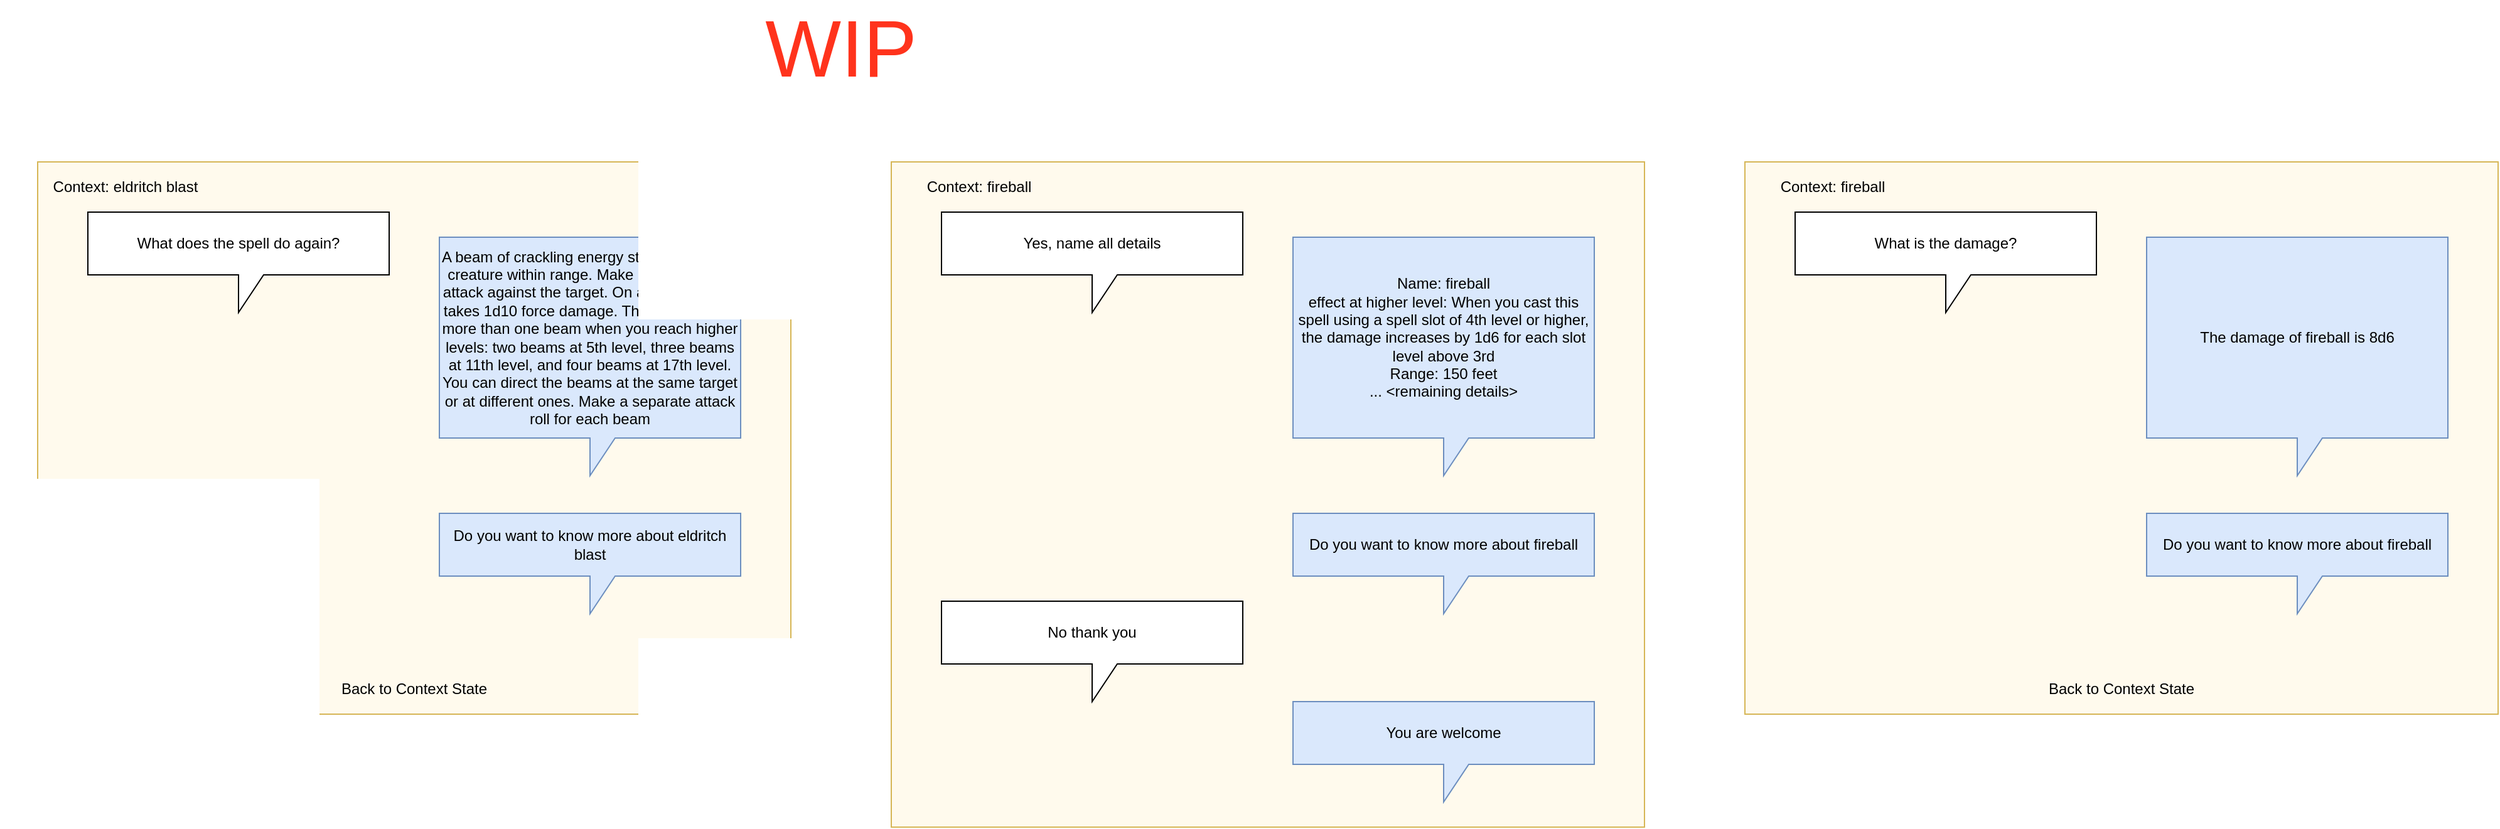 <mxfile version="14.1.8" type="device"><diagram id="8xppoQwRwXuzVS-p-7n9" name="Seite-1"><mxGraphModel dx="1204" dy="2343" grid="1" gridSize="10" guides="1" tooltips="1" connect="1" arrows="1" fold="1" page="1" pageScale="1" pageWidth="827" pageHeight="1169" math="0" shadow="0"><root><mxCell id="0"/><mxCell id="1" parent="0"/><mxCell id="aIcsjBf7hrKPwB366bR9-1" value="" style="rounded=0;whiteSpace=wrap;html=1;strokeColor=#d6b656;fillColor=#FFFAED;" vertex="1" parent="1"><mxGeometry x="920" y="80" width="600" height="440" as="geometry"/></mxCell><mxCell id="aIcsjBf7hrKPwB366bR9-2" value="What does the spell do again?" style="shape=callout;whiteSpace=wrap;html=1;perimeter=calloutPerimeter;" vertex="1" parent="1"><mxGeometry x="960" y="120" width="240" height="80" as="geometry"/></mxCell><mxCell id="aIcsjBf7hrKPwB366bR9-3" value="&lt;span&gt;A beam of crackling energy streaks toward a creature within range. Make a ranged spell attack against the target. On a hit, the target takes 1d10 force damage. The spell creates more than one beam when you reach higher levels: two beams at 5th level, three beams at 11th level, and four beams at 17th level. You can direct the beams at the same target or at different ones. Make a separate attack roll for each beam&lt;/span&gt;&lt;span&gt;&lt;br&gt;&lt;/span&gt;" style="shape=callout;whiteSpace=wrap;html=1;perimeter=calloutPerimeter;fillColor=#dae8fc;strokeColor=#6c8ebf;" vertex="1" parent="1"><mxGeometry x="1240" y="140" width="240" height="190" as="geometry"/></mxCell><mxCell id="aIcsjBf7hrKPwB366bR9-4" value="Do you want to know more about eldritch blast" style="shape=callout;whiteSpace=wrap;html=1;perimeter=calloutPerimeter;fillColor=#dae8fc;strokeColor=#6c8ebf;" vertex="1" parent="1"><mxGeometry x="1240" y="360" width="240" height="80" as="geometry"/></mxCell><mxCell id="aIcsjBf7hrKPwB366bR9-5" value="Back to Context State" style="text;html=1;strokeColor=none;fillColor=none;align=center;verticalAlign=middle;whiteSpace=wrap;rounded=0;" vertex="1" parent="1"><mxGeometry x="1120" y="490" width="200" height="20" as="geometry"/></mxCell><mxCell id="aIcsjBf7hrKPwB366bR9-6" value="Context: eldritch blast" style="text;html=1;strokeColor=none;fillColor=none;align=center;verticalAlign=middle;whiteSpace=wrap;rounded=0;" vertex="1" parent="1"><mxGeometry x="890" y="90" width="200" height="20" as="geometry"/></mxCell><mxCell id="aIcsjBf7hrKPwB366bR9-7" value="" style="rounded=0;whiteSpace=wrap;html=1;strokeColor=#d6b656;fillColor=#FFFAED;" vertex="1" parent="1"><mxGeometry x="1600" y="80" width="600" height="530" as="geometry"/></mxCell><mxCell id="aIcsjBf7hrKPwB366bR9-8" value="Yes, name all details" style="shape=callout;whiteSpace=wrap;html=1;perimeter=calloutPerimeter;" vertex="1" parent="1"><mxGeometry x="1640" y="120" width="240" height="80" as="geometry"/></mxCell><mxCell id="aIcsjBf7hrKPwB366bR9-9" value="Name: fireball&lt;br&gt;effect at higher level:&amp;nbsp;When you cast this spell using a spell slot of 4th level or higher, the damage increases by 1d6 for each slot level above 3rd&lt;br&gt;Range: 150 feet&lt;br&gt;... &amp;lt;remaining details&amp;gt;&lt;span&gt;&lt;br&gt;&lt;/span&gt;" style="shape=callout;whiteSpace=wrap;html=1;perimeter=calloutPerimeter;fillColor=#dae8fc;strokeColor=#6c8ebf;" vertex="1" parent="1"><mxGeometry x="1920" y="140" width="240" height="190" as="geometry"/></mxCell><mxCell id="aIcsjBf7hrKPwB366bR9-10" value="Do you want to know more about fireball" style="shape=callout;whiteSpace=wrap;html=1;perimeter=calloutPerimeter;fillColor=#dae8fc;strokeColor=#6c8ebf;" vertex="1" parent="1"><mxGeometry x="1920" y="360" width="240" height="80" as="geometry"/></mxCell><mxCell id="aIcsjBf7hrKPwB366bR9-12" value="Context: fireball" style="text;html=1;strokeColor=none;fillColor=none;align=center;verticalAlign=middle;whiteSpace=wrap;rounded=0;" vertex="1" parent="1"><mxGeometry x="1570" y="90" width="200" height="20" as="geometry"/></mxCell><mxCell id="aIcsjBf7hrKPwB366bR9-13" value="No thank you" style="shape=callout;whiteSpace=wrap;html=1;perimeter=calloutPerimeter;" vertex="1" parent="1"><mxGeometry x="1640" y="430" width="240" height="80" as="geometry"/></mxCell><mxCell id="aIcsjBf7hrKPwB366bR9-14" value="You are welcome" style="shape=callout;whiteSpace=wrap;html=1;perimeter=calloutPerimeter;fillColor=#dae8fc;strokeColor=#6c8ebf;" vertex="1" parent="1"><mxGeometry x="1920" y="510" width="240" height="80" as="geometry"/></mxCell><mxCell id="aIcsjBf7hrKPwB366bR9-15" value="" style="rounded=0;whiteSpace=wrap;html=1;strokeColor=#d6b656;fillColor=#FFFAED;" vertex="1" parent="1"><mxGeometry x="2280" y="80" width="600" height="440" as="geometry"/></mxCell><mxCell id="aIcsjBf7hrKPwB366bR9-16" value="What is the damage?" style="shape=callout;whiteSpace=wrap;html=1;perimeter=calloutPerimeter;" vertex="1" parent="1"><mxGeometry x="2320" y="120" width="240" height="80" as="geometry"/></mxCell><mxCell id="aIcsjBf7hrKPwB366bR9-17" value="&lt;span&gt;The damage of fireball is 8d6&lt;/span&gt;&lt;span&gt;&lt;br&gt;&lt;/span&gt;" style="shape=callout;whiteSpace=wrap;html=1;perimeter=calloutPerimeter;fillColor=#dae8fc;strokeColor=#6c8ebf;" vertex="1" parent="1"><mxGeometry x="2600" y="140" width="240" height="190" as="geometry"/></mxCell><mxCell id="aIcsjBf7hrKPwB366bR9-18" value="Do you want to know more about fireball" style="shape=callout;whiteSpace=wrap;html=1;perimeter=calloutPerimeter;fillColor=#dae8fc;strokeColor=#6c8ebf;" vertex="1" parent="1"><mxGeometry x="2600" y="360" width="240" height="80" as="geometry"/></mxCell><mxCell id="aIcsjBf7hrKPwB366bR9-19" value="Back to Context State" style="text;html=1;strokeColor=none;fillColor=none;align=center;verticalAlign=middle;whiteSpace=wrap;rounded=0;" vertex="1" parent="1"><mxGeometry x="2480" y="490" width="200" height="20" as="geometry"/></mxCell><mxCell id="aIcsjBf7hrKPwB366bR9-20" value="Context: fireball" style="text;html=1;strokeColor=none;fillColor=none;align=center;verticalAlign=middle;whiteSpace=wrap;rounded=0;" vertex="1" parent="1"><mxGeometry x="2250" y="90" width="200" height="20" as="geometry"/></mxCell><mxCell id="aIcsjBf7hrKPwB366bR9-22" value="&lt;font color=&quot;#ff331c&quot;&gt;WIP&lt;/font&gt;" style="text;html=1;strokeColor=none;fillColor=none;align=center;verticalAlign=middle;whiteSpace=wrap;rounded=0;fontSize=64;" vertex="1" parent="1"><mxGeometry x="1540" y="-20" width="40" height="20" as="geometry"/></mxCell></root></mxGraphModel></diagram></mxfile>